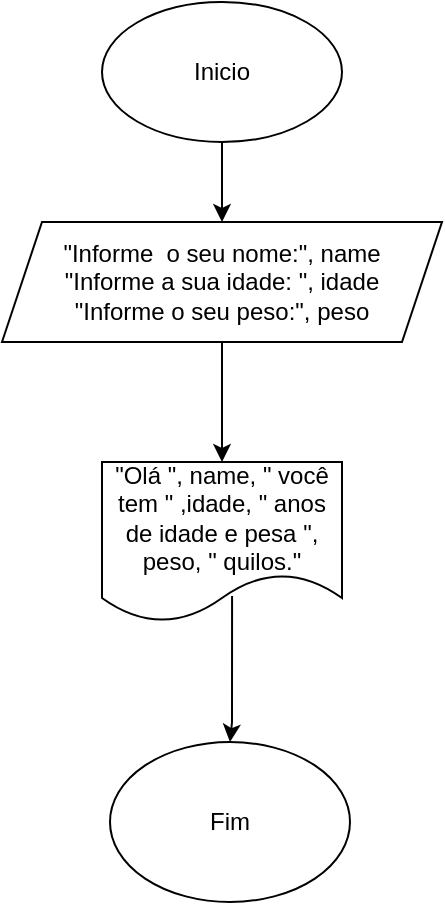 <mxfile version="17.4.5" type="device"><diagram id="ZE_RfuVxjqvw0rxXe5qT" name="Page-1"><mxGraphModel dx="1422" dy="747" grid="1" gridSize="10" guides="1" tooltips="1" connect="1" arrows="1" fold="1" page="1" pageScale="1" pageWidth="827" pageHeight="1169" math="0" shadow="0"><root><mxCell id="0"/><mxCell id="1" parent="0"/><mxCell id="2RaycSv_c-pG86RJRRJg-5" style="edgeStyle=orthogonalEdgeStyle;rounded=0;orthogonalLoop=1;jettySize=auto;html=1;entryX=0.5;entryY=0;entryDx=0;entryDy=0;" edge="1" parent="1" source="2RaycSv_c-pG86RJRRJg-1" target="2RaycSv_c-pG86RJRRJg-2"><mxGeometry relative="1" as="geometry"/></mxCell><mxCell id="2RaycSv_c-pG86RJRRJg-1" value="Inicio" style="ellipse;whiteSpace=wrap;html=1;" vertex="1" parent="1"><mxGeometry x="350" y="10" width="120" height="70" as="geometry"/></mxCell><mxCell id="2RaycSv_c-pG86RJRRJg-7" style="edgeStyle=orthogonalEdgeStyle;rounded=0;orthogonalLoop=1;jettySize=auto;html=1;entryX=0.5;entryY=0;entryDx=0;entryDy=0;" edge="1" parent="1" source="2RaycSv_c-pG86RJRRJg-2" target="2RaycSv_c-pG86RJRRJg-6"><mxGeometry relative="1" as="geometry"/></mxCell><mxCell id="2RaycSv_c-pG86RJRRJg-2" value="&quot;Informe&amp;nbsp; o seu nome:&quot;, name&lt;br&gt;&quot;Informe a sua idade: &quot;, idade&lt;br&gt;&quot;Informe o seu peso:&quot;, peso" style="shape=parallelogram;perimeter=parallelogramPerimeter;whiteSpace=wrap;html=1;fixedSize=1;" vertex="1" parent="1"><mxGeometry x="300" y="120" width="220" height="60" as="geometry"/></mxCell><mxCell id="2RaycSv_c-pG86RJRRJg-6" value="&quot;Olá &quot;, name, &quot; você tem &quot; ,idade, &quot; anos de idade e pesa &quot;, peso, &quot; quilos.&quot;" style="shape=document;whiteSpace=wrap;html=1;boundedLbl=1;" vertex="1" parent="1"><mxGeometry x="350" y="240" width="120" height="80" as="geometry"/></mxCell><mxCell id="2RaycSv_c-pG86RJRRJg-8" value="Fim" style="ellipse;whiteSpace=wrap;html=1;" vertex="1" parent="1"><mxGeometry x="354" y="380" width="120" height="80" as="geometry"/></mxCell><mxCell id="2RaycSv_c-pG86RJRRJg-11" value="" style="endArrow=classic;html=1;rounded=0;exitX=0.542;exitY=0.838;exitDx=0;exitDy=0;exitPerimeter=0;entryX=0.5;entryY=0;entryDx=0;entryDy=0;" edge="1" parent="1" source="2RaycSv_c-pG86RJRRJg-6" target="2RaycSv_c-pG86RJRRJg-8"><mxGeometry width="50" height="50" relative="1" as="geometry"><mxPoint x="390" y="380" as="sourcePoint"/><mxPoint x="440" y="330" as="targetPoint"/><Array as="points"><mxPoint x="415" y="370"/></Array></mxGeometry></mxCell></root></mxGraphModel></diagram></mxfile>